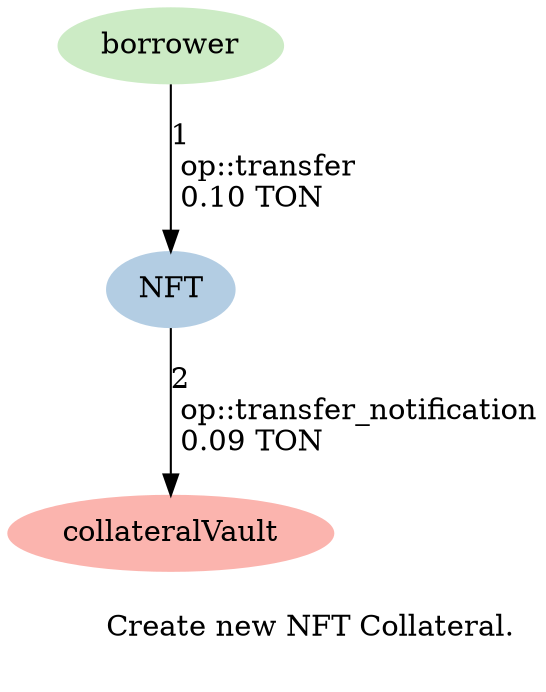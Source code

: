 digraph {
    label="
        Create new NFT Collateral.\l\
        "
    node [ colorscheme=pastel19 style=filled ]

    /* Entities */
    borrower    [ color=3 ]
    collateralVault [ color=1 ]
    NFT [ color=2 ]
    /* Relationships */
    borrower -> NFT [ label="1\l op::transfer\l 0.10 TON\l" ]
    NFT -> collateralVault [ label="2\l op::transfer_notification\l 0.09 TON\l" ]

    /* Ranks */
    { rank=min borrower }
}
